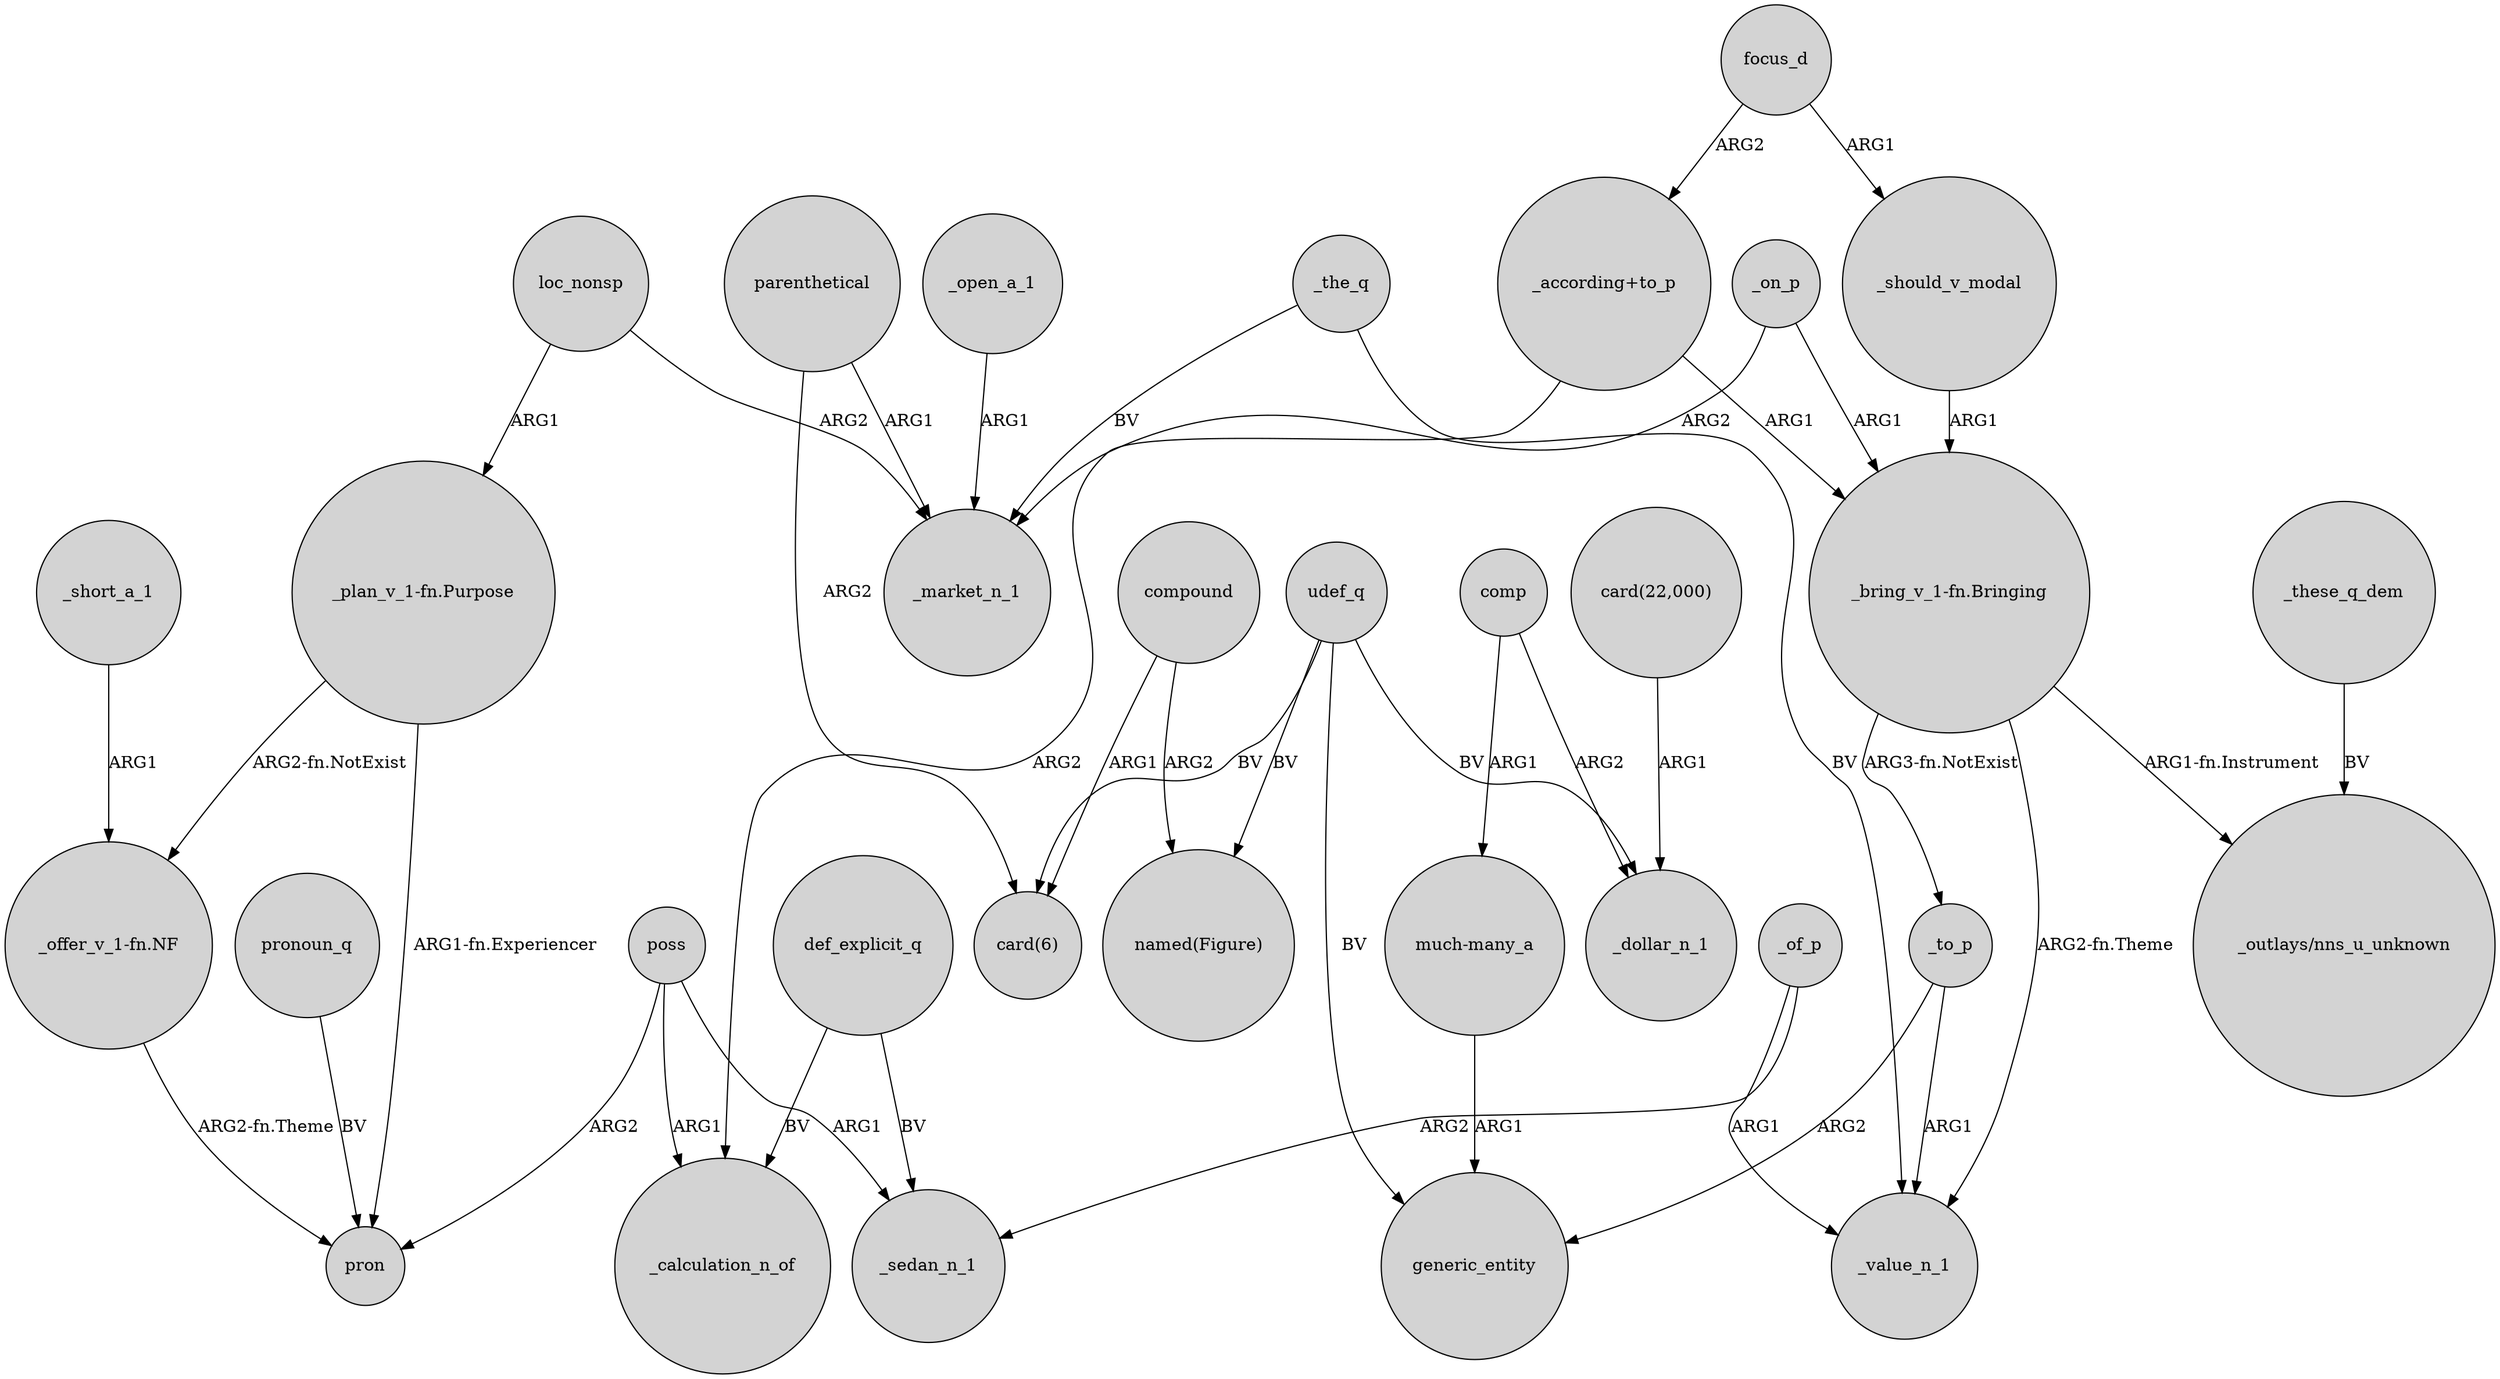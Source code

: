 digraph {
	node [shape=circle style=filled]
	_of_p -> _sedan_n_1 [label=ARG2]
	"_plan_v_1-fn.Purpose" -> "_offer_v_1-fn.NF" [label="ARG2-fn.NotExist"]
	_short_a_1 -> "_offer_v_1-fn.NF" [label=ARG1]
	udef_q -> "card(6)" [label=BV]
	udef_q -> generic_entity [label=BV]
	poss -> pron [label=ARG2]
	"_bring_v_1-fn.Bringing" -> _value_n_1 [label="ARG2-fn.Theme"]
	loc_nonsp -> _market_n_1 [label=ARG2]
	"much-many_a" -> generic_entity [label=ARG1]
	def_explicit_q -> _calculation_n_of [label=BV]
	parenthetical -> _market_n_1 [label=ARG1]
	"_plan_v_1-fn.Purpose" -> pron [label="ARG1-fn.Experiencer"]
	_of_p -> _value_n_1 [label=ARG1]
	_on_p -> _market_n_1 [label=ARG2]
	udef_q -> "named(Figure)" [label=BV]
	"_according+to_p" -> "_bring_v_1-fn.Bringing" [label=ARG1]
	poss -> _sedan_n_1 [label=ARG1]
	"_bring_v_1-fn.Bringing" -> "_outlays/nns_u_unknown" [label="ARG1-fn.Instrument"]
	_to_p -> _value_n_1 [label=ARG1]
	poss -> _calculation_n_of [label=ARG1]
	"_offer_v_1-fn.NF" -> pron [label="ARG2-fn.Theme"]
	_to_p -> generic_entity [label=ARG2]
	"card(22,000)" -> _dollar_n_1 [label=ARG1]
	_on_p -> "_bring_v_1-fn.Bringing" [label=ARG1]
	pronoun_q -> pron [label=BV]
	focus_d -> _should_v_modal [label=ARG1]
	comp -> "much-many_a" [label=ARG1]
	_these_q_dem -> "_outlays/nns_u_unknown" [label=BV]
	def_explicit_q -> _sedan_n_1 [label=BV]
	_open_a_1 -> _market_n_1 [label=ARG1]
	_should_v_modal -> "_bring_v_1-fn.Bringing" [label=ARG1]
	compound -> "card(6)" [label=ARG1]
	compound -> "named(Figure)" [label=ARG2]
	"_according+to_p" -> _calculation_n_of [label=ARG2]
	parenthetical -> "card(6)" [label=ARG2]
	focus_d -> "_according+to_p" [label=ARG2]
	_the_q -> _value_n_1 [label=BV]
	"_bring_v_1-fn.Bringing" -> _to_p [label="ARG3-fn.NotExist"]
	comp -> _dollar_n_1 [label=ARG2]
	loc_nonsp -> "_plan_v_1-fn.Purpose" [label=ARG1]
	_the_q -> _market_n_1 [label=BV]
	udef_q -> _dollar_n_1 [label=BV]
}
